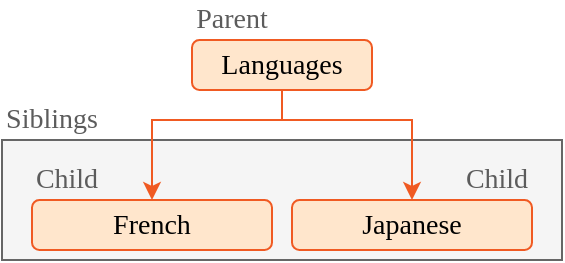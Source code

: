 <mxfile version="14.0.1" type="github">
  <diagram id="QasCBjpb0iRLdaL9A-OE" name="Page-1">
    <mxGraphModel dx="569" dy="304" grid="1" gridSize="10" guides="1" tooltips="1" connect="1" arrows="1" fold="1" page="1" pageScale="1" pageWidth="1100" pageHeight="850" math="0" shadow="0">
      <root>
        <mxCell id="0" />
        <mxCell id="1" parent="0" />
        <mxCell id="axl3FP2T3dqZijk1-NpH-7" value="" style="rounded=0;whiteSpace=wrap;html=1;fontSize=14;fillColor=#f5f5f5;strokeColor=#666666;fontColor=#333333;" vertex="1" parent="1">
          <mxGeometry x="180" y="230" width="280" height="60" as="geometry" />
        </mxCell>
        <mxCell id="axl3FP2T3dqZijk1-NpH-2" value="Parent" style="text;html=1;strokeColor=none;fillColor=none;align=center;verticalAlign=middle;whiteSpace=wrap;rounded=0;fontFamily=GT Walsheim Pro;fontSize=14;fontColor=#5C5C5C;" vertex="1" parent="1">
          <mxGeometry x="275" y="160" width="40" height="20" as="geometry" />
        </mxCell>
        <mxCell id="axl3FP2T3dqZijk1-NpH-17" style="edgeStyle=orthogonalEdgeStyle;rounded=0;orthogonalLoop=1;jettySize=auto;html=1;exitX=0.5;exitY=1;exitDx=0;exitDy=0;entryX=0.5;entryY=0;entryDx=0;entryDy=0;fontFamily=GT Walsheim Pro;fontSize=14;strokeColor=#F05A22;" edge="1" parent="1" source="axl3FP2T3dqZijk1-NpH-3" target="axl3FP2T3dqZijk1-NpH-9">
          <mxGeometry relative="1" as="geometry">
            <Array as="points">
              <mxPoint x="320" y="220" />
              <mxPoint x="255" y="220" />
            </Array>
          </mxGeometry>
        </mxCell>
        <mxCell id="axl3FP2T3dqZijk1-NpH-19" style="edgeStyle=orthogonalEdgeStyle;rounded=0;orthogonalLoop=1;jettySize=auto;html=1;exitX=0.5;exitY=1;exitDx=0;exitDy=0;entryX=0.5;entryY=0;entryDx=0;entryDy=0;fontFamily=GT Walsheim Pro;fontSize=14;strokeColor=#F05A22;" edge="1" parent="1" source="axl3FP2T3dqZijk1-NpH-3" target="axl3FP2T3dqZijk1-NpH-10">
          <mxGeometry relative="1" as="geometry">
            <Array as="points">
              <mxPoint x="320" y="220" />
              <mxPoint x="385" y="220" />
            </Array>
          </mxGeometry>
        </mxCell>
        <mxCell id="axl3FP2T3dqZijk1-NpH-3" value="Languages" style="rounded=1;whiteSpace=wrap;html=1;fontFamily=GT Walsheim Pro;fillColor=#ffe6cc;fontSize=14;strokeColor=#F05A22;" vertex="1" parent="1">
          <mxGeometry x="275" y="180" width="90" height="25" as="geometry" />
        </mxCell>
        <mxCell id="axl3FP2T3dqZijk1-NpH-8" value="Siblings" style="text;html=1;strokeColor=none;fillColor=none;align=center;verticalAlign=middle;whiteSpace=wrap;rounded=0;fontFamily=GT Walsheim Pro;fontSize=14;fontColor=#5C5C5C;" vertex="1" parent="1">
          <mxGeometry x="180" y="210" width="50" height="20" as="geometry" />
        </mxCell>
        <mxCell id="axl3FP2T3dqZijk1-NpH-9" value="French" style="rounded=1;whiteSpace=wrap;html=1;fontFamily=GT Walsheim Pro;fillColor=#ffe6cc;fontSize=14;strokeColor=#F05A22;" vertex="1" parent="1">
          <mxGeometry x="195" y="260" width="120" height="25" as="geometry" />
        </mxCell>
        <mxCell id="axl3FP2T3dqZijk1-NpH-10" value="Japanese" style="rounded=1;whiteSpace=wrap;html=1;fontFamily=GT Walsheim Pro;fillColor=#ffe6cc;fontSize=14;strokeColor=#F05A22;" vertex="1" parent="1">
          <mxGeometry x="325" y="260" width="120" height="25" as="geometry" />
        </mxCell>
        <mxCell id="axl3FP2T3dqZijk1-NpH-11" value="Child" style="text;html=1;strokeColor=none;fillColor=none;align=center;verticalAlign=middle;whiteSpace=wrap;rounded=0;fontFamily=GT Walsheim Pro;fontSize=14;fontColor=#5C5C5C;" vertex="1" parent="1">
          <mxGeometry x="195" y="240" width="35" height="20" as="geometry" />
        </mxCell>
        <mxCell id="axl3FP2T3dqZijk1-NpH-13" value="Child" style="text;html=1;strokeColor=none;fillColor=none;align=center;verticalAlign=middle;whiteSpace=wrap;rounded=0;fontFamily=GT Walsheim Pro;fontSize=14;fontColor=#5C5C5C;" vertex="1" parent="1">
          <mxGeometry x="410" y="240" width="35" height="20" as="geometry" />
        </mxCell>
      </root>
    </mxGraphModel>
  </diagram>
</mxfile>
